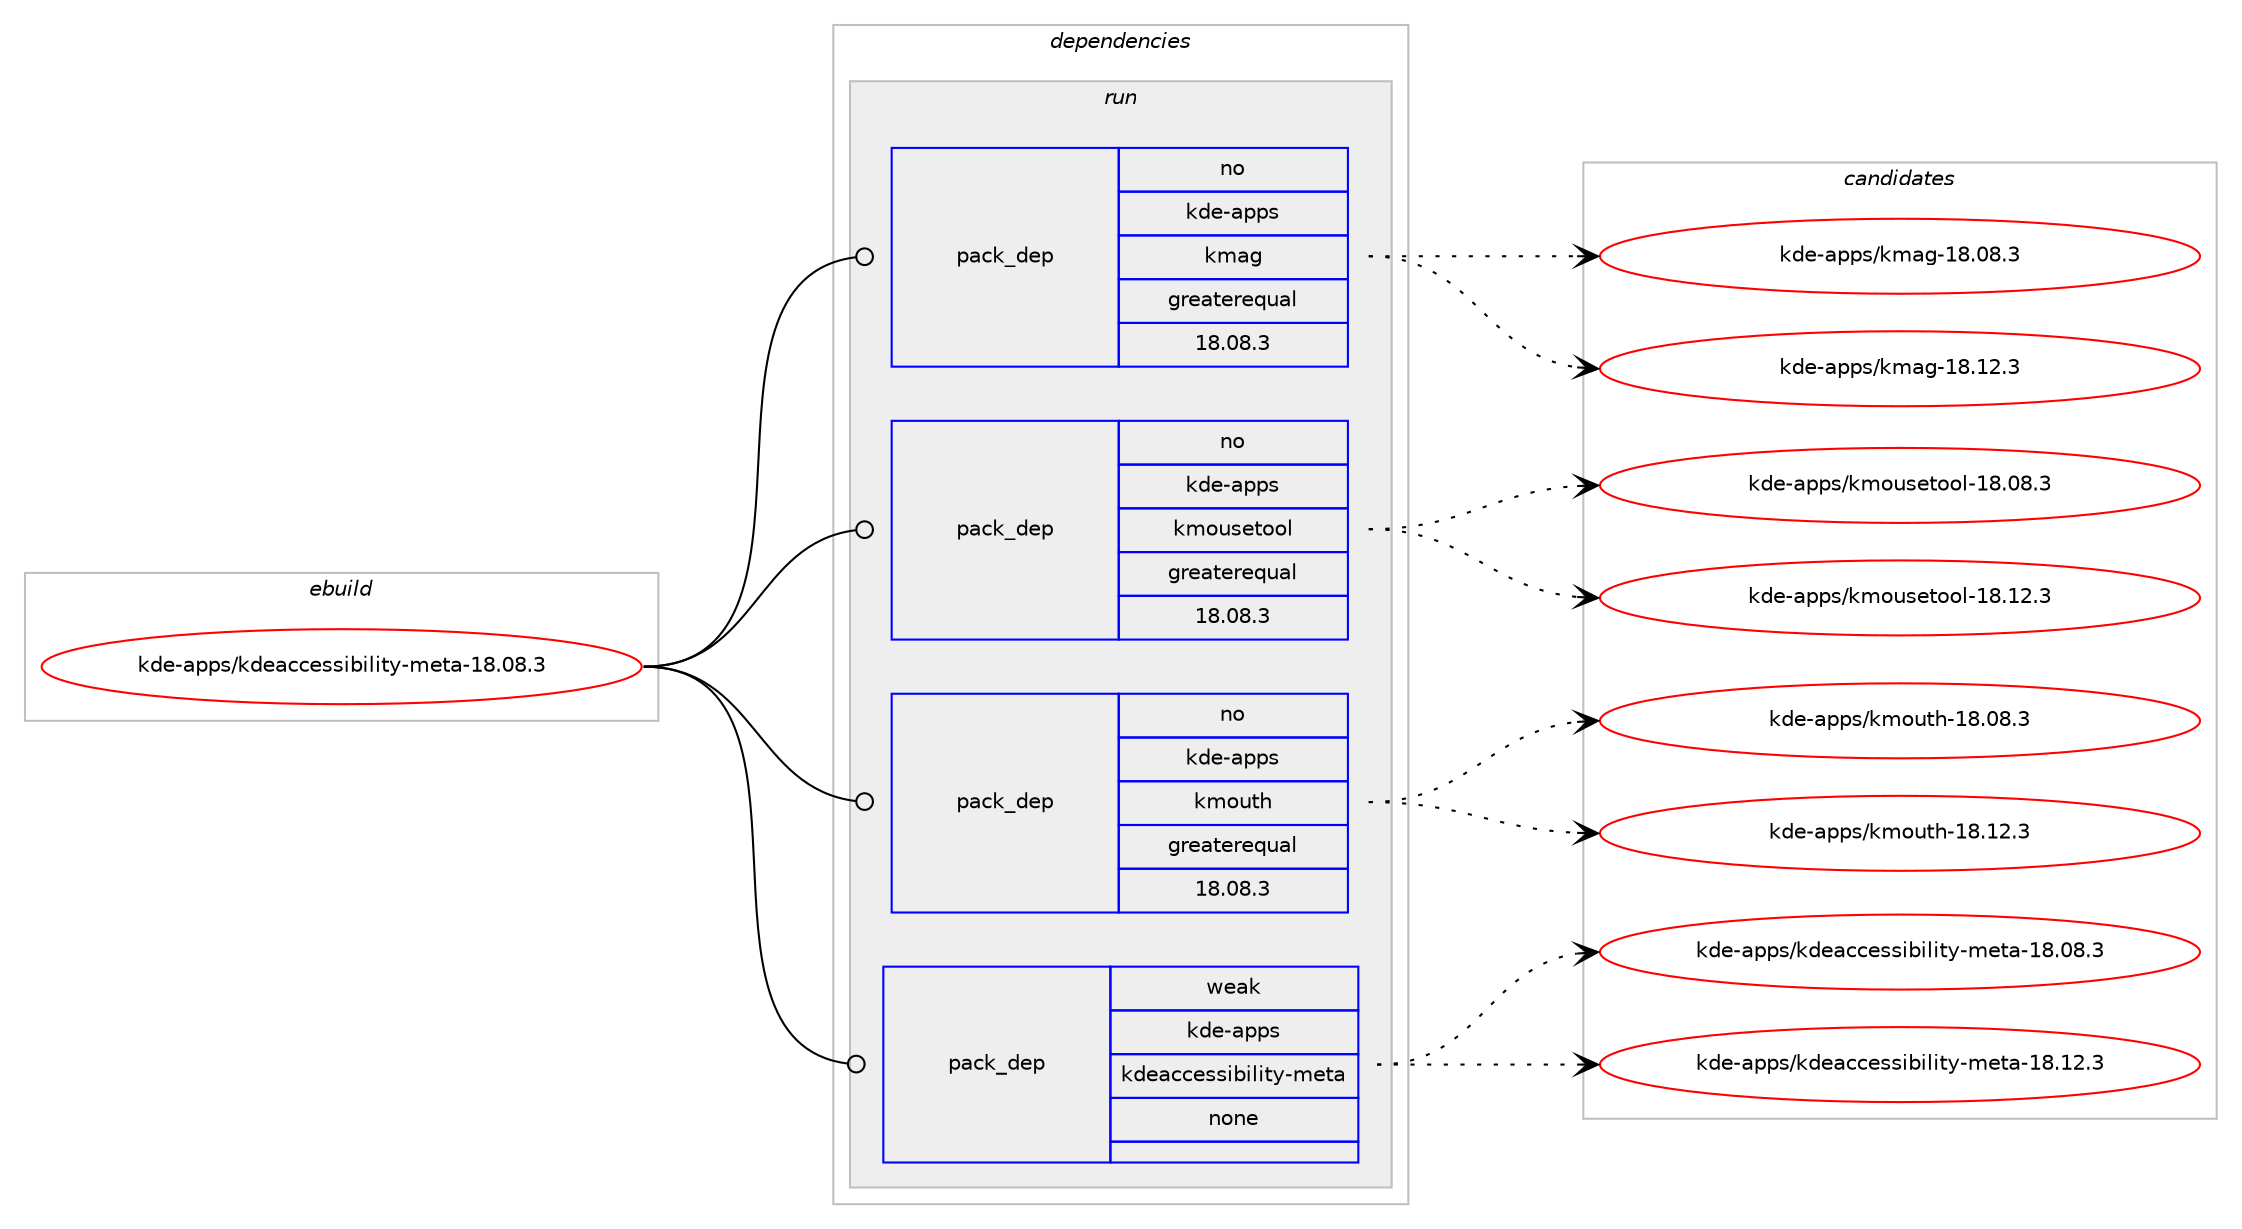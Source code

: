 digraph prolog {

# *************
# Graph options
# *************

newrank=true;
concentrate=true;
compound=true;
graph [rankdir=LR,fontname=Helvetica,fontsize=10,ranksep=1.5];#, ranksep=2.5, nodesep=0.2];
edge  [arrowhead=vee];
node  [fontname=Helvetica,fontsize=10];

# **********
# The ebuild
# **********

subgraph cluster_leftcol {
color=gray;
rank=same;
label=<<i>ebuild</i>>;
id [label="kde-apps/kdeaccessibility-meta-18.08.3", color=red, width=4, href="../kde-apps/kdeaccessibility-meta-18.08.3.svg"];
}

# ****************
# The dependencies
# ****************

subgraph cluster_midcol {
color=gray;
label=<<i>dependencies</i>>;
subgraph cluster_compile {
fillcolor="#eeeeee";
style=filled;
label=<<i>compile</i>>;
}
subgraph cluster_compileandrun {
fillcolor="#eeeeee";
style=filled;
label=<<i>compile and run</i>>;
}
subgraph cluster_run {
fillcolor="#eeeeee";
style=filled;
label=<<i>run</i>>;
subgraph pack1121368 {
dependency1574554 [label=<<TABLE BORDER="0" CELLBORDER="1" CELLSPACING="0" CELLPADDING="4" WIDTH="220"><TR><TD ROWSPAN="6" CELLPADDING="30">pack_dep</TD></TR><TR><TD WIDTH="110">no</TD></TR><TR><TD>kde-apps</TD></TR><TR><TD>kmag</TD></TR><TR><TD>greaterequal</TD></TR><TR><TD>18.08.3</TD></TR></TABLE>>, shape=none, color=blue];
}
id:e -> dependency1574554:w [weight=20,style="solid",arrowhead="odot"];
subgraph pack1121369 {
dependency1574555 [label=<<TABLE BORDER="0" CELLBORDER="1" CELLSPACING="0" CELLPADDING="4" WIDTH="220"><TR><TD ROWSPAN="6" CELLPADDING="30">pack_dep</TD></TR><TR><TD WIDTH="110">no</TD></TR><TR><TD>kde-apps</TD></TR><TR><TD>kmousetool</TD></TR><TR><TD>greaterequal</TD></TR><TR><TD>18.08.3</TD></TR></TABLE>>, shape=none, color=blue];
}
id:e -> dependency1574555:w [weight=20,style="solid",arrowhead="odot"];
subgraph pack1121370 {
dependency1574556 [label=<<TABLE BORDER="0" CELLBORDER="1" CELLSPACING="0" CELLPADDING="4" WIDTH="220"><TR><TD ROWSPAN="6" CELLPADDING="30">pack_dep</TD></TR><TR><TD WIDTH="110">no</TD></TR><TR><TD>kde-apps</TD></TR><TR><TD>kmouth</TD></TR><TR><TD>greaterequal</TD></TR><TR><TD>18.08.3</TD></TR></TABLE>>, shape=none, color=blue];
}
id:e -> dependency1574556:w [weight=20,style="solid",arrowhead="odot"];
subgraph pack1121371 {
dependency1574557 [label=<<TABLE BORDER="0" CELLBORDER="1" CELLSPACING="0" CELLPADDING="4" WIDTH="220"><TR><TD ROWSPAN="6" CELLPADDING="30">pack_dep</TD></TR><TR><TD WIDTH="110">weak</TD></TR><TR><TD>kde-apps</TD></TR><TR><TD>kdeaccessibility-meta</TD></TR><TR><TD>none</TD></TR><TR><TD></TD></TR></TABLE>>, shape=none, color=blue];
}
id:e -> dependency1574557:w [weight=20,style="solid",arrowhead="odot"];
}
}

# **************
# The candidates
# **************

subgraph cluster_choices {
rank=same;
color=gray;
label=<<i>candidates</i>>;

subgraph choice1121368 {
color=black;
nodesep=1;
choice107100101459711211211547107109971034549564648564651 [label="kde-apps/kmag-18.08.3", color=red, width=4,href="../kde-apps/kmag-18.08.3.svg"];
choice107100101459711211211547107109971034549564649504651 [label="kde-apps/kmag-18.12.3", color=red, width=4,href="../kde-apps/kmag-18.12.3.svg"];
dependency1574554:e -> choice107100101459711211211547107109971034549564648564651:w [style=dotted,weight="100"];
dependency1574554:e -> choice107100101459711211211547107109971034549564649504651:w [style=dotted,weight="100"];
}
subgraph choice1121369 {
color=black;
nodesep=1;
choice1071001014597112112115471071091111171151011161111111084549564648564651 [label="kde-apps/kmousetool-18.08.3", color=red, width=4,href="../kde-apps/kmousetool-18.08.3.svg"];
choice1071001014597112112115471071091111171151011161111111084549564649504651 [label="kde-apps/kmousetool-18.12.3", color=red, width=4,href="../kde-apps/kmousetool-18.12.3.svg"];
dependency1574555:e -> choice1071001014597112112115471071091111171151011161111111084549564648564651:w [style=dotted,weight="100"];
dependency1574555:e -> choice1071001014597112112115471071091111171151011161111111084549564649504651:w [style=dotted,weight="100"];
}
subgraph choice1121370 {
color=black;
nodesep=1;
choice1071001014597112112115471071091111171161044549564648564651 [label="kde-apps/kmouth-18.08.3", color=red, width=4,href="../kde-apps/kmouth-18.08.3.svg"];
choice1071001014597112112115471071091111171161044549564649504651 [label="kde-apps/kmouth-18.12.3", color=red, width=4,href="../kde-apps/kmouth-18.12.3.svg"];
dependency1574556:e -> choice1071001014597112112115471071091111171161044549564648564651:w [style=dotted,weight="100"];
dependency1574556:e -> choice1071001014597112112115471071091111171161044549564649504651:w [style=dotted,weight="100"];
}
subgraph choice1121371 {
color=black;
nodesep=1;
choice1071001014597112112115471071001019799991011151151059810510810511612145109101116974549564648564651 [label="kde-apps/kdeaccessibility-meta-18.08.3", color=red, width=4,href="../kde-apps/kdeaccessibility-meta-18.08.3.svg"];
choice1071001014597112112115471071001019799991011151151059810510810511612145109101116974549564649504651 [label="kde-apps/kdeaccessibility-meta-18.12.3", color=red, width=4,href="../kde-apps/kdeaccessibility-meta-18.12.3.svg"];
dependency1574557:e -> choice1071001014597112112115471071001019799991011151151059810510810511612145109101116974549564648564651:w [style=dotted,weight="100"];
dependency1574557:e -> choice1071001014597112112115471071001019799991011151151059810510810511612145109101116974549564649504651:w [style=dotted,weight="100"];
}
}

}
